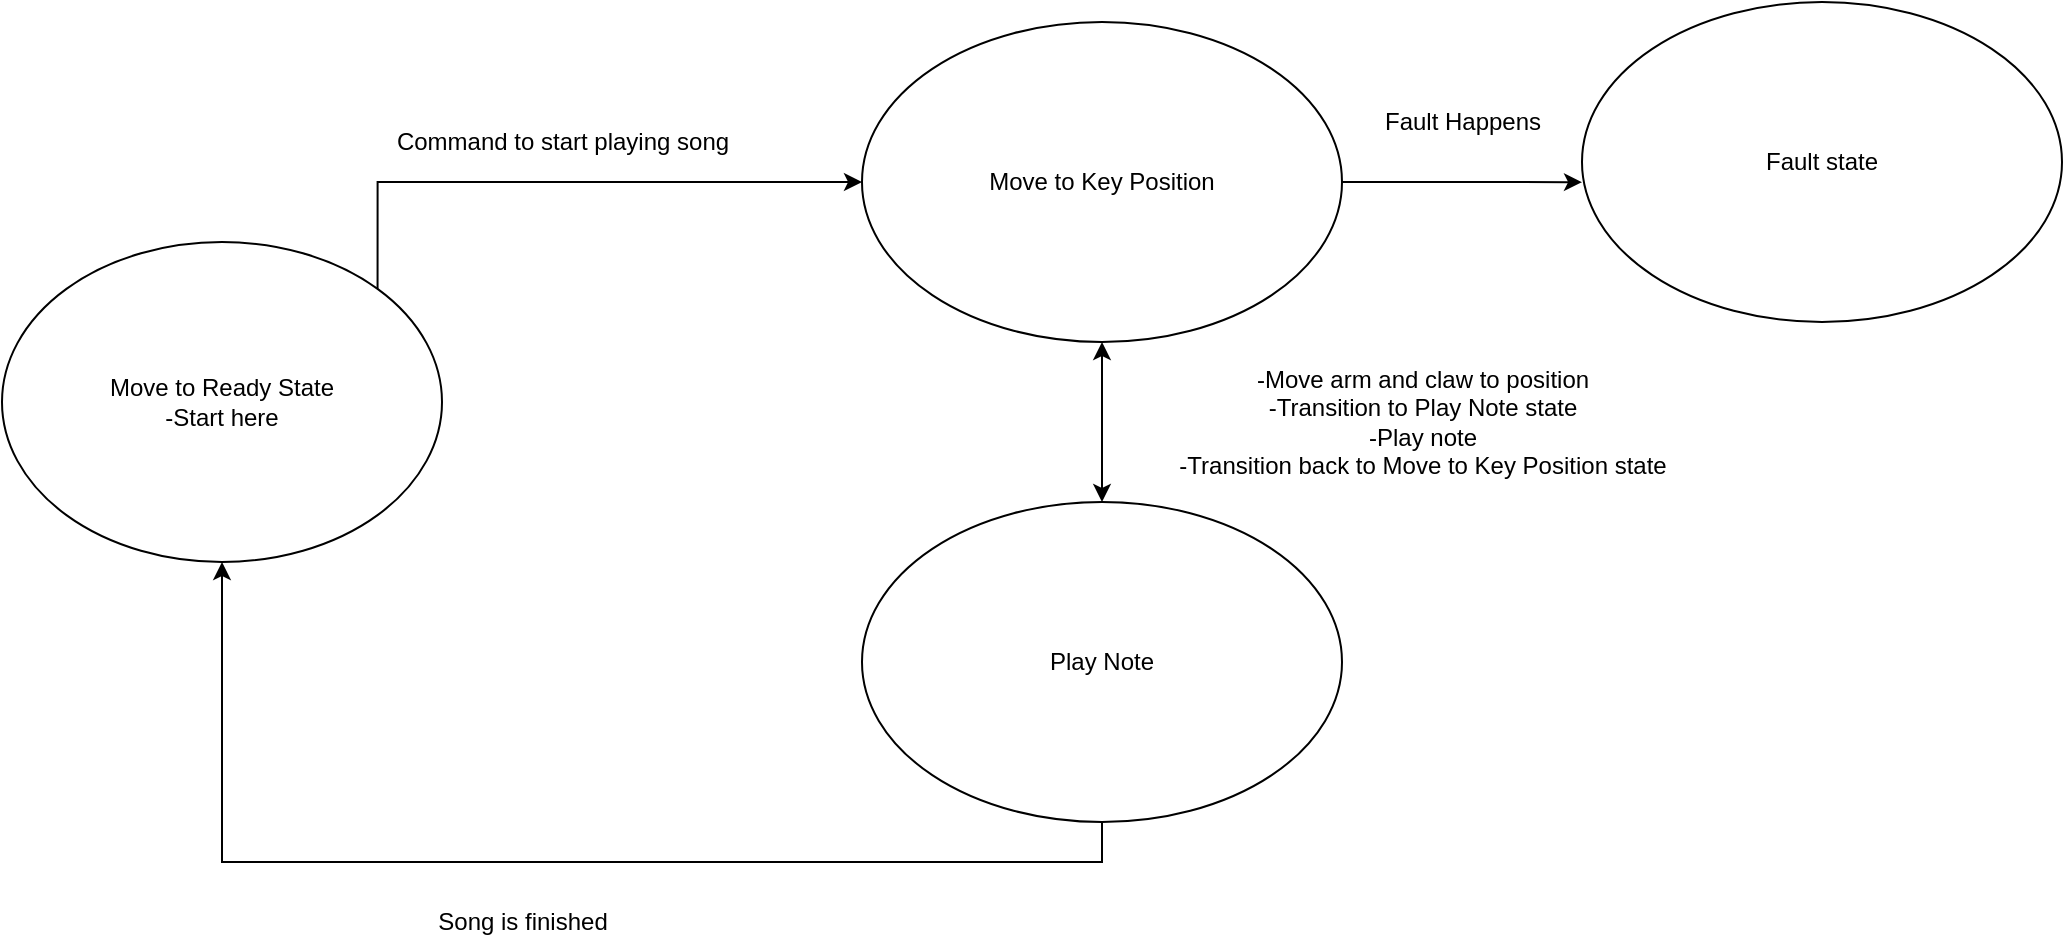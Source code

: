 <mxfile version="16.6.4" type="device"><diagram id="9CjDaprua8h4G49ON-PO" name="Page-1"><mxGraphModel dx="1042" dy="608" grid="1" gridSize="10" guides="1" tooltips="1" connect="1" arrows="1" fold="1" page="1" pageScale="1" pageWidth="850" pageHeight="1100" math="0" shadow="0"><root><mxCell id="0"/><mxCell id="1" parent="0"/><mxCell id="1tQsVEuHNeOwf9hOwuT5-6" style="edgeStyle=orthogonalEdgeStyle;rounded=0;orthogonalLoop=1;jettySize=auto;html=1;exitX=1;exitY=0;exitDx=0;exitDy=0;" edge="1" parent="1" source="1tQsVEuHNeOwf9hOwuT5-2" target="1tQsVEuHNeOwf9hOwuT5-4"><mxGeometry relative="1" as="geometry"><Array as="points"><mxPoint x="278" y="180"/></Array></mxGeometry></mxCell><mxCell id="1tQsVEuHNeOwf9hOwuT5-2" value="&lt;div&gt;Move to Ready State&lt;/div&gt;&lt;div&gt;-Start here&lt;br&gt;&lt;/div&gt;" style="ellipse;whiteSpace=wrap;html=1;" vertex="1" parent="1"><mxGeometry x="90" y="210" width="220" height="160" as="geometry"/></mxCell><mxCell id="1tQsVEuHNeOwf9hOwuT5-13" style="edgeStyle=orthogonalEdgeStyle;rounded=0;orthogonalLoop=1;jettySize=auto;html=1;exitX=1;exitY=0.5;exitDx=0;exitDy=0;entryX=0;entryY=0.563;entryDx=0;entryDy=0;entryPerimeter=0;" edge="1" parent="1" source="1tQsVEuHNeOwf9hOwuT5-4" target="1tQsVEuHNeOwf9hOwuT5-11"><mxGeometry relative="1" as="geometry"/></mxCell><mxCell id="1tQsVEuHNeOwf9hOwuT5-4" value="Move to Key Position" style="ellipse;whiteSpace=wrap;html=1;" vertex="1" parent="1"><mxGeometry x="520" y="100" width="240" height="160" as="geometry"/></mxCell><mxCell id="1tQsVEuHNeOwf9hOwuT5-15" style="edgeStyle=orthogonalEdgeStyle;rounded=0;orthogonalLoop=1;jettySize=auto;html=1;exitX=0.5;exitY=1;exitDx=0;exitDy=0;entryX=0.5;entryY=1;entryDx=0;entryDy=0;" edge="1" parent="1" source="1tQsVEuHNeOwf9hOwuT5-5" target="1tQsVEuHNeOwf9hOwuT5-2"><mxGeometry relative="1" as="geometry"/></mxCell><mxCell id="1tQsVEuHNeOwf9hOwuT5-5" value="Play Note" style="ellipse;whiteSpace=wrap;html=1;" vertex="1" parent="1"><mxGeometry x="520" y="340" width="240" height="160" as="geometry"/></mxCell><mxCell id="1tQsVEuHNeOwf9hOwuT5-7" value="" style="endArrow=classic;startArrow=classic;html=1;rounded=0;entryX=0.5;entryY=1;entryDx=0;entryDy=0;exitX=0.5;exitY=0;exitDx=0;exitDy=0;" edge="1" parent="1" source="1tQsVEuHNeOwf9hOwuT5-5" target="1tQsVEuHNeOwf9hOwuT5-4"><mxGeometry width="50" height="50" relative="1" as="geometry"><mxPoint x="510" y="320" as="sourcePoint"/><mxPoint x="560" y="270" as="targetPoint"/><Array as="points"><mxPoint x="640" y="300"/></Array></mxGeometry></mxCell><mxCell id="1tQsVEuHNeOwf9hOwuT5-9" value="Command to start playing song" style="text;html=1;align=center;verticalAlign=middle;resizable=0;points=[];autosize=1;strokeColor=none;fillColor=none;" vertex="1" parent="1"><mxGeometry x="280" y="150" width="180" height="20" as="geometry"/></mxCell><mxCell id="1tQsVEuHNeOwf9hOwuT5-10" value="&lt;div&gt;-Move arm and claw to position&lt;/div&gt;&lt;div&gt;-Transition to Play Note state&lt;/div&gt;&lt;div&gt;-Play note&lt;/div&gt;&lt;div&gt;-Transition back to Move to Key Position state&lt;br&gt;&lt;/div&gt;" style="text;html=1;align=center;verticalAlign=middle;resizable=0;points=[];autosize=1;strokeColor=none;fillColor=none;" vertex="1" parent="1"><mxGeometry x="670" y="270" width="260" height="60" as="geometry"/></mxCell><mxCell id="1tQsVEuHNeOwf9hOwuT5-11" value="Fault state" style="ellipse;whiteSpace=wrap;html=1;" vertex="1" parent="1"><mxGeometry x="880" y="90" width="240" height="160" as="geometry"/></mxCell><mxCell id="1tQsVEuHNeOwf9hOwuT5-14" value="Fault Happens" style="text;html=1;align=center;verticalAlign=middle;resizable=0;points=[];autosize=1;strokeColor=none;fillColor=none;" vertex="1" parent="1"><mxGeometry x="775" y="140" width="90" height="20" as="geometry"/></mxCell><mxCell id="1tQsVEuHNeOwf9hOwuT5-16" value="Song is finished" style="text;html=1;align=center;verticalAlign=middle;resizable=0;points=[];autosize=1;strokeColor=none;fillColor=none;" vertex="1" parent="1"><mxGeometry x="300" y="540" width="100" height="20" as="geometry"/></mxCell></root></mxGraphModel></diagram></mxfile>